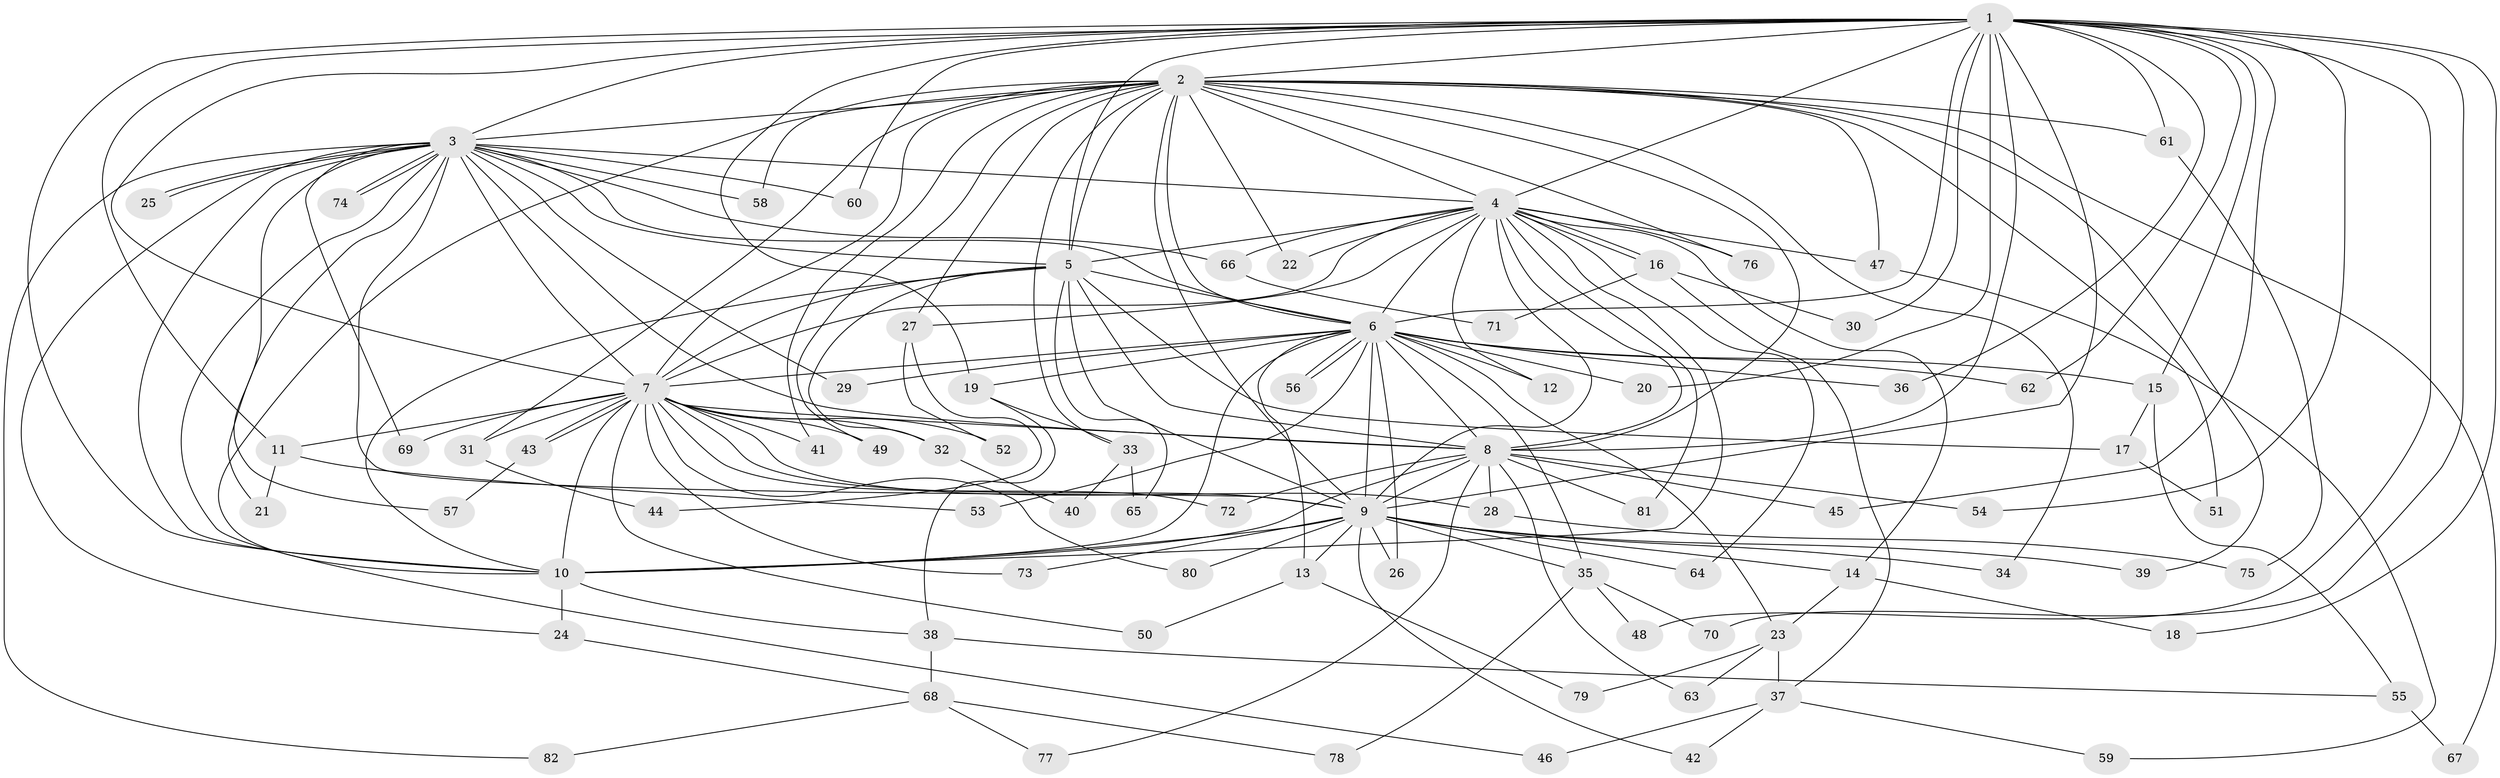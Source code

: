 // coarse degree distribution, {20: 0.031746031746031744, 21: 0.015873015873015872, 19: 0.015873015873015872, 11: 0.031746031746031744, 26: 0.015873015873015872, 25: 0.015873015873015872, 4: 0.07936507936507936, 2: 0.5555555555555556, 3: 0.14285714285714285, 5: 0.06349206349206349, 1: 0.031746031746031744}
// Generated by graph-tools (version 1.1) at 2025/23/03/03/25 07:23:37]
// undirected, 82 vertices, 189 edges
graph export_dot {
graph [start="1"]
  node [color=gray90,style=filled];
  1;
  2;
  3;
  4;
  5;
  6;
  7;
  8;
  9;
  10;
  11;
  12;
  13;
  14;
  15;
  16;
  17;
  18;
  19;
  20;
  21;
  22;
  23;
  24;
  25;
  26;
  27;
  28;
  29;
  30;
  31;
  32;
  33;
  34;
  35;
  36;
  37;
  38;
  39;
  40;
  41;
  42;
  43;
  44;
  45;
  46;
  47;
  48;
  49;
  50;
  51;
  52;
  53;
  54;
  55;
  56;
  57;
  58;
  59;
  60;
  61;
  62;
  63;
  64;
  65;
  66;
  67;
  68;
  69;
  70;
  71;
  72;
  73;
  74;
  75;
  76;
  77;
  78;
  79;
  80;
  81;
  82;
  1 -- 2;
  1 -- 3;
  1 -- 4;
  1 -- 5;
  1 -- 6;
  1 -- 7;
  1 -- 8;
  1 -- 9;
  1 -- 10;
  1 -- 11;
  1 -- 15;
  1 -- 18;
  1 -- 19;
  1 -- 20;
  1 -- 30;
  1 -- 36;
  1 -- 45;
  1 -- 48;
  1 -- 54;
  1 -- 60;
  1 -- 61;
  1 -- 62;
  1 -- 70;
  2 -- 3;
  2 -- 4;
  2 -- 5;
  2 -- 6;
  2 -- 7;
  2 -- 8;
  2 -- 9;
  2 -- 10;
  2 -- 22;
  2 -- 27;
  2 -- 31;
  2 -- 33;
  2 -- 34;
  2 -- 39;
  2 -- 41;
  2 -- 47;
  2 -- 49;
  2 -- 51;
  2 -- 58;
  2 -- 61;
  2 -- 67;
  2 -- 76;
  3 -- 4;
  3 -- 5;
  3 -- 6;
  3 -- 7;
  3 -- 8;
  3 -- 9;
  3 -- 10;
  3 -- 21;
  3 -- 24;
  3 -- 25;
  3 -- 25;
  3 -- 29;
  3 -- 46;
  3 -- 57;
  3 -- 58;
  3 -- 60;
  3 -- 66;
  3 -- 69;
  3 -- 74;
  3 -- 74;
  3 -- 82;
  4 -- 5;
  4 -- 6;
  4 -- 7;
  4 -- 8;
  4 -- 9;
  4 -- 10;
  4 -- 12;
  4 -- 14;
  4 -- 16;
  4 -- 16;
  4 -- 22;
  4 -- 27;
  4 -- 47;
  4 -- 64;
  4 -- 66;
  4 -- 76;
  4 -- 81;
  5 -- 6;
  5 -- 7;
  5 -- 8;
  5 -- 9;
  5 -- 10;
  5 -- 17;
  5 -- 32;
  5 -- 65;
  6 -- 7;
  6 -- 8;
  6 -- 9;
  6 -- 10;
  6 -- 12;
  6 -- 13;
  6 -- 15;
  6 -- 19;
  6 -- 20;
  6 -- 23;
  6 -- 26;
  6 -- 29;
  6 -- 35;
  6 -- 36;
  6 -- 53;
  6 -- 56;
  6 -- 56;
  6 -- 62;
  7 -- 8;
  7 -- 9;
  7 -- 10;
  7 -- 11;
  7 -- 28;
  7 -- 31;
  7 -- 32;
  7 -- 41;
  7 -- 43;
  7 -- 43;
  7 -- 49;
  7 -- 50;
  7 -- 52;
  7 -- 69;
  7 -- 72;
  7 -- 73;
  7 -- 80;
  8 -- 9;
  8 -- 10;
  8 -- 28;
  8 -- 45;
  8 -- 54;
  8 -- 63;
  8 -- 72;
  8 -- 77;
  8 -- 81;
  9 -- 10;
  9 -- 13;
  9 -- 14;
  9 -- 26;
  9 -- 34;
  9 -- 35;
  9 -- 39;
  9 -- 42;
  9 -- 64;
  9 -- 73;
  9 -- 80;
  10 -- 24;
  10 -- 38;
  11 -- 21;
  11 -- 53;
  13 -- 50;
  13 -- 79;
  14 -- 18;
  14 -- 23;
  15 -- 17;
  15 -- 55;
  16 -- 30;
  16 -- 37;
  16 -- 71;
  17 -- 51;
  19 -- 33;
  19 -- 38;
  23 -- 37;
  23 -- 63;
  23 -- 79;
  24 -- 68;
  27 -- 44;
  27 -- 52;
  28 -- 75;
  31 -- 44;
  32 -- 40;
  33 -- 40;
  33 -- 65;
  35 -- 48;
  35 -- 70;
  35 -- 78;
  37 -- 42;
  37 -- 46;
  37 -- 59;
  38 -- 55;
  38 -- 68;
  43 -- 57;
  47 -- 59;
  55 -- 67;
  61 -- 75;
  66 -- 71;
  68 -- 77;
  68 -- 78;
  68 -- 82;
}
